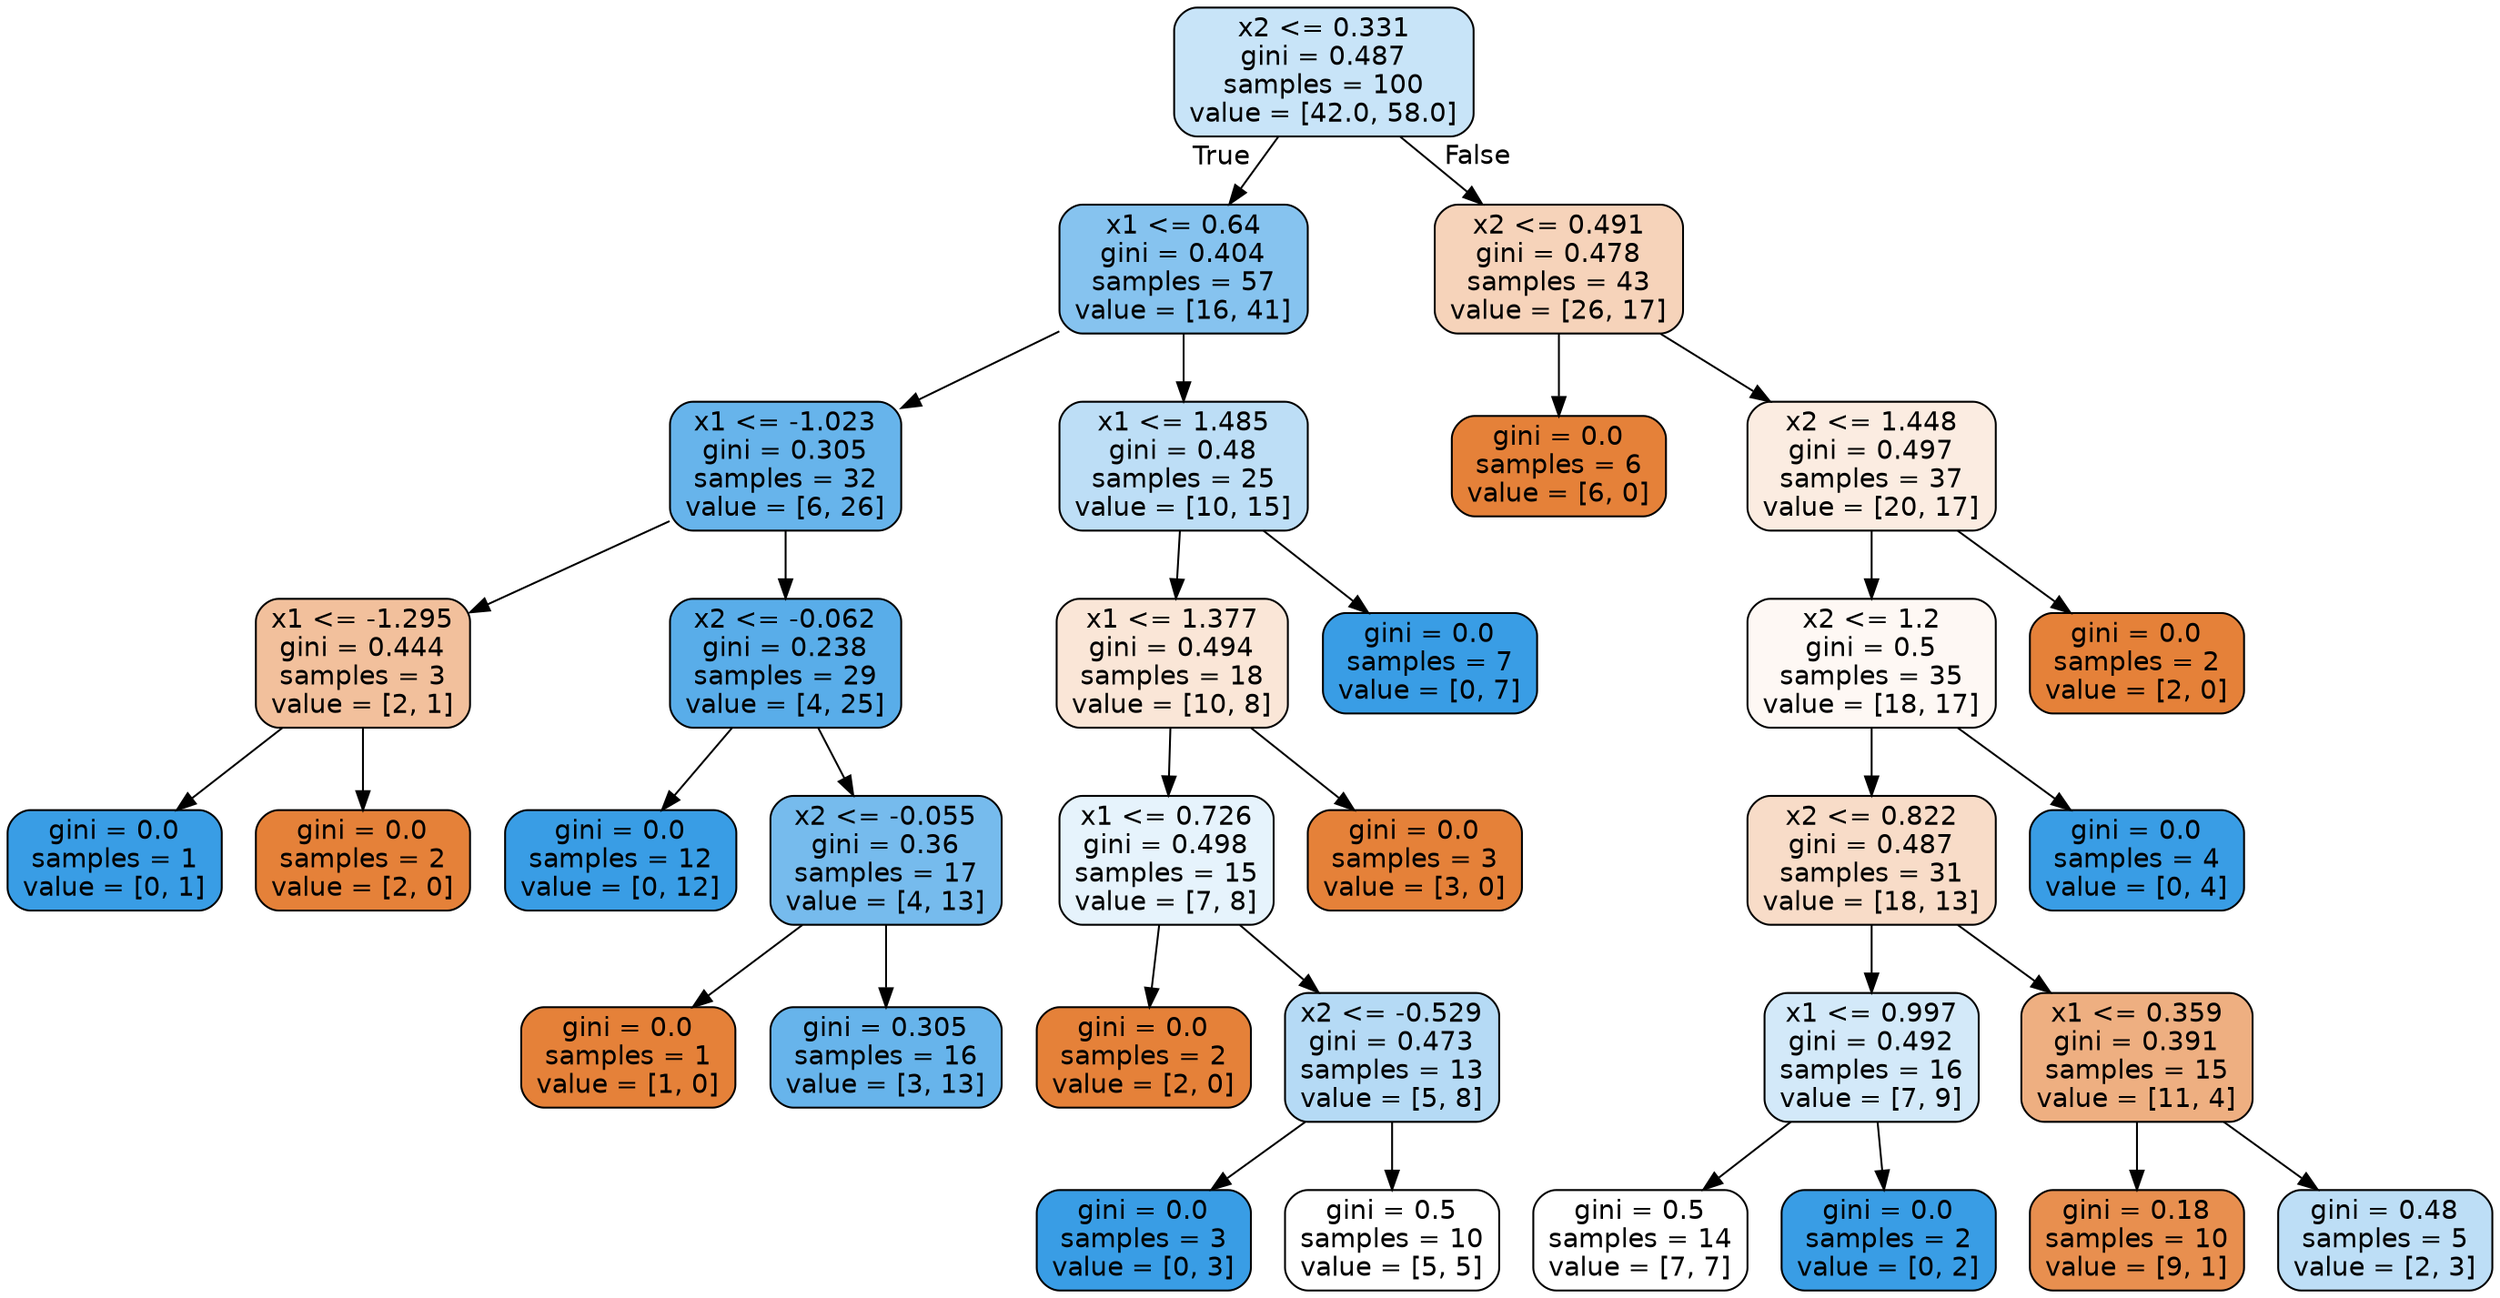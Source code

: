 digraph Tree {
node [shape=box, style="filled, rounded", color="black", fontname="helvetica"] ;
edge [fontname="helvetica"] ;
0 [label="x2 <= 0.331\ngini = 0.487\nsamples = 100\nvalue = [42.0, 58.0]", fillcolor="#c8e4f8"] ;
1 [label="x1 <= 0.64\ngini = 0.404\nsamples = 57\nvalue = [16, 41]", fillcolor="#86c3ef"] ;
0 -> 1 [labeldistance=2.5, labelangle=45, headlabel="True"] ;
5 [label="x1 <= -1.023\ngini = 0.305\nsamples = 32\nvalue = [6, 26]", fillcolor="#67b4eb"] ;
1 -> 5 ;
9 [label="x1 <= -1.295\ngini = 0.444\nsamples = 3\nvalue = [2, 1]", fillcolor="#f2c09c"] ;
5 -> 9 ;
13 [label="gini = 0.0\nsamples = 1\nvalue = [0, 1]", fillcolor="#399de5"] ;
9 -> 13 ;
14 [label="gini = 0.0\nsamples = 2\nvalue = [2, 0]", fillcolor="#e58139"] ;
9 -> 14 ;
10 [label="x2 <= -0.062\ngini = 0.238\nsamples = 29\nvalue = [4, 25]", fillcolor="#59ade9"] ;
5 -> 10 ;
29 [label="gini = 0.0\nsamples = 12\nvalue = [0, 12]", fillcolor="#399de5"] ;
10 -> 29 ;
30 [label="x2 <= -0.055\ngini = 0.36\nsamples = 17\nvalue = [4, 13]", fillcolor="#76bbed"] ;
10 -> 30 ;
31 [label="gini = 0.0\nsamples = 1\nvalue = [1, 0]", fillcolor="#e58139"] ;
30 -> 31 ;
32 [label="gini = 0.305\nsamples = 16\nvalue = [3, 13]", fillcolor="#67b4eb"] ;
30 -> 32 ;
6 [label="x1 <= 1.485\ngini = 0.48\nsamples = 25\nvalue = [10, 15]", fillcolor="#bddef6"] ;
1 -> 6 ;
7 [label="x1 <= 1.377\ngini = 0.494\nsamples = 18\nvalue = [10, 8]", fillcolor="#fae6d7"] ;
6 -> 7 ;
11 [label="x1 <= 0.726\ngini = 0.498\nsamples = 15\nvalue = [7, 8]", fillcolor="#e6f3fc"] ;
7 -> 11 ;
15 [label="gini = 0.0\nsamples = 2\nvalue = [2, 0]", fillcolor="#e58139"] ;
11 -> 15 ;
16 [label="x2 <= -0.529\ngini = 0.473\nsamples = 13\nvalue = [5, 8]", fillcolor="#b5daf5"] ;
11 -> 16 ;
17 [label="gini = 0.0\nsamples = 3\nvalue = [0, 3]", fillcolor="#399de5"] ;
16 -> 17 ;
18 [label="gini = 0.5\nsamples = 10\nvalue = [5, 5]", fillcolor="#ffffff"] ;
16 -> 18 ;
12 [label="gini = 0.0\nsamples = 3\nvalue = [3, 0]", fillcolor="#e58139"] ;
7 -> 12 ;
8 [label="gini = 0.0\nsamples = 7\nvalue = [0, 7]", fillcolor="#399de5"] ;
6 -> 8 ;
2 [label="x2 <= 0.491\ngini = 0.478\nsamples = 43\nvalue = [26, 17]", fillcolor="#f6d3ba"] ;
0 -> 2 [labeldistance=2.5, labelangle=-45, headlabel="False"] ;
3 [label="gini = 0.0\nsamples = 6\nvalue = [6, 0]", fillcolor="#e58139"] ;
2 -> 3 ;
4 [label="x2 <= 1.448\ngini = 0.497\nsamples = 37\nvalue = [20, 17]", fillcolor="#fbece1"] ;
2 -> 4 ;
19 [label="x2 <= 1.2\ngini = 0.5\nsamples = 35\nvalue = [18, 17]", fillcolor="#fef8f4"] ;
4 -> 19 ;
21 [label="x2 <= 0.822\ngini = 0.487\nsamples = 31\nvalue = [18, 13]", fillcolor="#f8dcc8"] ;
19 -> 21 ;
23 [label="x1 <= 0.997\ngini = 0.492\nsamples = 16\nvalue = [7, 9]", fillcolor="#d3e9f9"] ;
21 -> 23 ;
27 [label="gini = 0.5\nsamples = 14\nvalue = [7, 7]", fillcolor="#ffffff"] ;
23 -> 27 ;
28 [label="gini = 0.0\nsamples = 2\nvalue = [0, 2]", fillcolor="#399de5"] ;
23 -> 28 ;
24 [label="x1 <= 0.359\ngini = 0.391\nsamples = 15\nvalue = [11, 4]", fillcolor="#eeaf81"] ;
21 -> 24 ;
25 [label="gini = 0.18\nsamples = 10\nvalue = [9, 1]", fillcolor="#e88f4f"] ;
24 -> 25 ;
26 [label="gini = 0.48\nsamples = 5\nvalue = [2, 3]", fillcolor="#bddef6"] ;
24 -> 26 ;
22 [label="gini = 0.0\nsamples = 4\nvalue = [0, 4]", fillcolor="#399de5"] ;
19 -> 22 ;
20 [label="gini = 0.0\nsamples = 2\nvalue = [2, 0]", fillcolor="#e58139"] ;
4 -> 20 ;
}